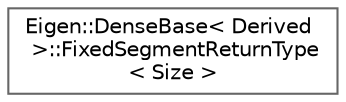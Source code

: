 digraph "类继承关系图"
{
 // LATEX_PDF_SIZE
  bgcolor="transparent";
  edge [fontname=Helvetica,fontsize=10,labelfontname=Helvetica,labelfontsize=10];
  node [fontname=Helvetica,fontsize=10,shape=box,height=0.2,width=0.4];
  rankdir="LR";
  Node0 [id="Node000000",label="Eigen::DenseBase\< Derived\l \>::FixedSegmentReturnType\l\< Size \>",height=0.2,width=0.4,color="grey40", fillcolor="white", style="filled",URL="$struct_eigen_1_1_dense_base_1_1_fixed_segment_return_type.html",tooltip=" "];
}
